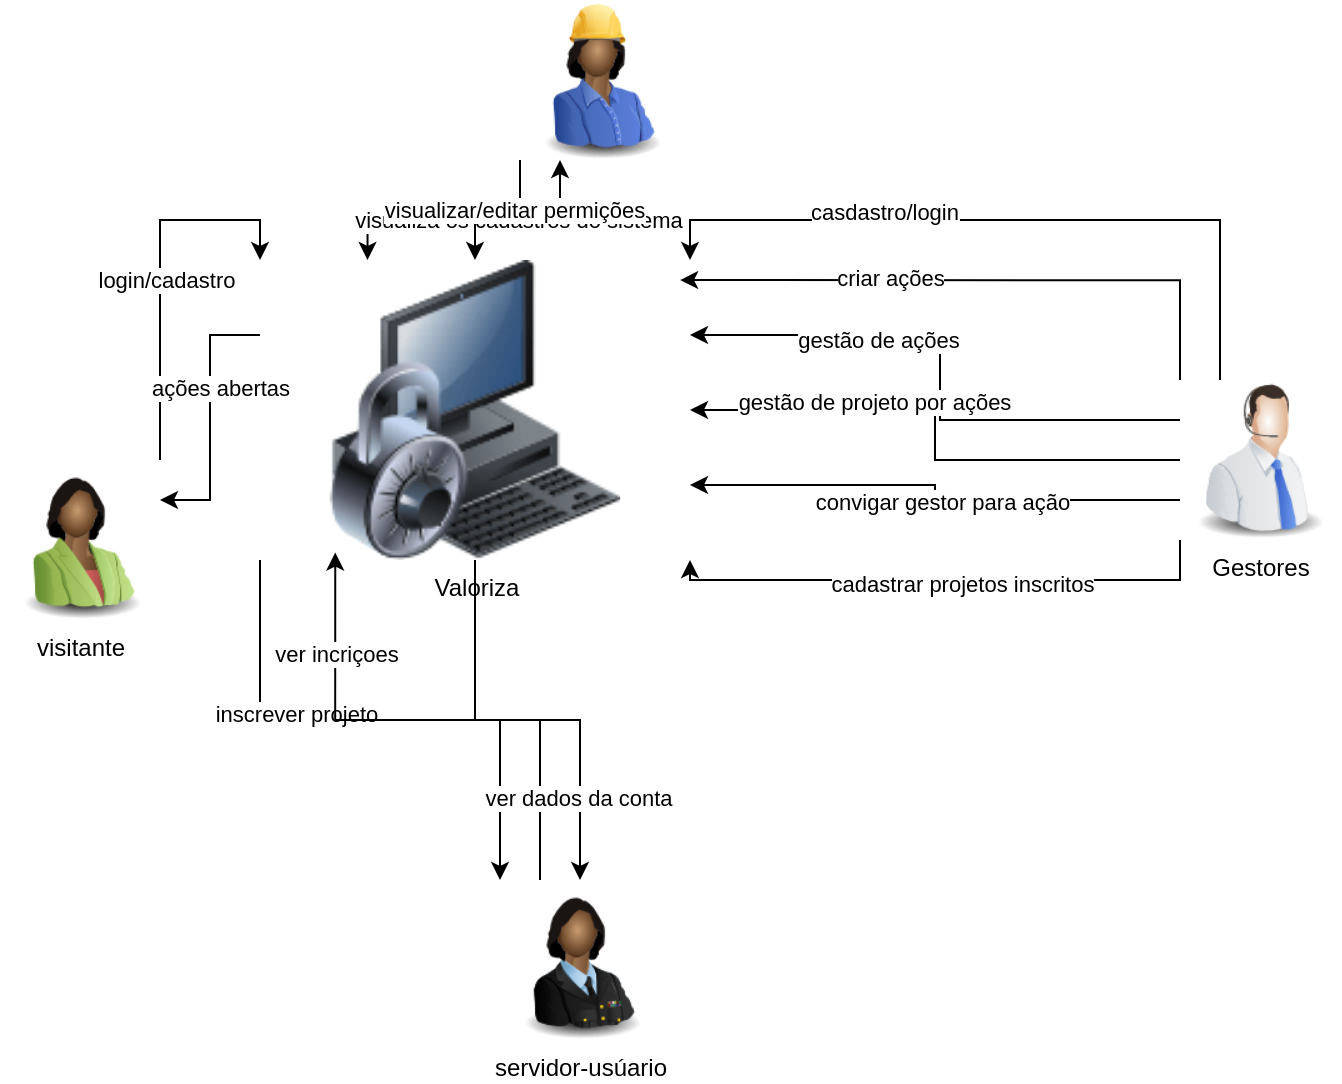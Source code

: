 <mxfile version="21.5.2" type="github">
  <diagram name="Page-1" id="FnSYKFYKJIk9WponfiXa">
    <mxGraphModel dx="1434" dy="764" grid="1" gridSize="10" guides="1" tooltips="1" connect="1" arrows="1" fold="1" page="1" pageScale="1" pageWidth="850" pageHeight="1100" math="0" shadow="0">
      <root>
        <mxCell id="0" />
        <mxCell id="1" parent="0" />
        <mxCell id="UZNenfd3J_JizV1olEOe-1" value="Valoriza" style="image;html=1;image=img/lib/clip_art/computers/Secure_System_128x128.png" vertex="1" parent="1">
          <mxGeometry x="250" y="220" width="215" height="150" as="geometry" />
        </mxCell>
        <mxCell id="UZNenfd3J_JizV1olEOe-19" style="edgeStyle=orthogonalEdgeStyle;rounded=0;orthogonalLoop=1;jettySize=auto;html=1;exitX=0;exitY=1;exitDx=0;exitDy=0;entryX=0.25;entryY=0;entryDx=0;entryDy=0;" edge="1" parent="1" source="UZNenfd3J_JizV1olEOe-2" target="UZNenfd3J_JizV1olEOe-1">
          <mxGeometry relative="1" as="geometry" />
        </mxCell>
        <mxCell id="UZNenfd3J_JizV1olEOe-20" value="&lt;font style=&quot;vertical-align: inherit;&quot;&gt;&lt;font style=&quot;vertical-align: inherit;&quot;&gt;visualiza os cadastros do sistema&lt;/font&gt;&lt;/font&gt;" style="edgeLabel;html=1;align=center;verticalAlign=middle;resizable=0;points=[];" vertex="1" connectable="0" parent="UZNenfd3J_JizV1olEOe-19">
          <mxGeometry x="-0.588" y="5" relative="1" as="geometry">
            <mxPoint as="offset" />
          </mxGeometry>
        </mxCell>
        <mxCell id="UZNenfd3J_JizV1olEOe-21" style="edgeStyle=orthogonalEdgeStyle;rounded=0;orthogonalLoop=1;jettySize=auto;html=1;exitX=0.25;exitY=1;exitDx=0;exitDy=0;entryX=0.5;entryY=0;entryDx=0;entryDy=0;startArrow=classic;startFill=1;" edge="1" parent="1" source="UZNenfd3J_JizV1olEOe-2" target="UZNenfd3J_JizV1olEOe-1">
          <mxGeometry relative="1" as="geometry" />
        </mxCell>
        <mxCell id="UZNenfd3J_JizV1olEOe-22" value="visualizar/editar permições" style="edgeLabel;html=1;align=center;verticalAlign=middle;resizable=0;points=[];" vertex="1" connectable="0" parent="UZNenfd3J_JizV1olEOe-21">
          <mxGeometry x="0.035" relative="1" as="geometry">
            <mxPoint as="offset" />
          </mxGeometry>
        </mxCell>
        <mxCell id="UZNenfd3J_JizV1olEOe-2" value="" style="image;html=1;image=img/lib/clip_art/people/Construction_Worker_Woman_Black_128x128.png" vertex="1" parent="1">
          <mxGeometry x="380" y="90" width="80" height="80" as="geometry" />
        </mxCell>
        <mxCell id="UZNenfd3J_JizV1olEOe-13" style="edgeStyle=orthogonalEdgeStyle;rounded=0;orthogonalLoop=1;jettySize=auto;html=1;exitX=0;exitY=0;exitDx=0;exitDy=0;entryX=0;entryY=1;entryDx=0;entryDy=0;startArrow=classic;startFill=1;endArrow=none;endFill=0;" edge="1" parent="1" source="UZNenfd3J_JizV1olEOe-4" target="UZNenfd3J_JizV1olEOe-1">
          <mxGeometry relative="1" as="geometry" />
        </mxCell>
        <mxCell id="UZNenfd3J_JizV1olEOe-16" value="&lt;font style=&quot;vertical-align: inherit;&quot;&gt;&lt;font style=&quot;vertical-align: inherit;&quot;&gt;inscrever projeto&lt;/font&gt;&lt;/font&gt;" style="edgeLabel;html=1;align=center;verticalAlign=middle;resizable=0;points=[];" vertex="1" connectable="0" parent="UZNenfd3J_JizV1olEOe-13">
          <mxGeometry x="0.3" y="-3" relative="1" as="geometry">
            <mxPoint as="offset" />
          </mxGeometry>
        </mxCell>
        <mxCell id="UZNenfd3J_JizV1olEOe-14" style="edgeStyle=orthogonalEdgeStyle;rounded=0;orthogonalLoop=1;jettySize=auto;html=1;exitX=0.25;exitY=0;exitDx=0;exitDy=0;entryX=0.175;entryY=0.975;entryDx=0;entryDy=0;entryPerimeter=0;" edge="1" parent="1" source="UZNenfd3J_JizV1olEOe-4" target="UZNenfd3J_JizV1olEOe-1">
          <mxGeometry relative="1" as="geometry" />
        </mxCell>
        <mxCell id="UZNenfd3J_JizV1olEOe-17" value="&lt;font style=&quot;vertical-align: inherit;&quot;&gt;&lt;font style=&quot;vertical-align: inherit;&quot;&gt;ver incriçoes&lt;/font&gt;&lt;/font&gt;" style="edgeLabel;html=1;align=center;verticalAlign=middle;resizable=0;points=[];" vertex="1" connectable="0" parent="UZNenfd3J_JizV1olEOe-14">
          <mxGeometry x="0.618" relative="1" as="geometry">
            <mxPoint as="offset" />
          </mxGeometry>
        </mxCell>
        <mxCell id="UZNenfd3J_JizV1olEOe-15" style="edgeStyle=orthogonalEdgeStyle;rounded=0;orthogonalLoop=1;jettySize=auto;html=1;exitX=0.5;exitY=0;exitDx=0;exitDy=0;entryX=0.5;entryY=1;entryDx=0;entryDy=0;startArrow=classic;startFill=1;endArrow=none;endFill=0;" edge="1" parent="1" source="UZNenfd3J_JizV1olEOe-4" target="UZNenfd3J_JizV1olEOe-1">
          <mxGeometry relative="1" as="geometry" />
        </mxCell>
        <mxCell id="UZNenfd3J_JizV1olEOe-18" value="&lt;font style=&quot;vertical-align: inherit;&quot;&gt;&lt;font style=&quot;vertical-align: inherit;&quot;&gt;ver dados da conta&lt;/font&gt;&lt;/font&gt;" style="edgeLabel;html=1;align=center;verticalAlign=middle;resizable=0;points=[];" vertex="1" connectable="0" parent="UZNenfd3J_JizV1olEOe-15">
          <mxGeometry x="-0.614" y="1" relative="1" as="geometry">
            <mxPoint as="offset" />
          </mxGeometry>
        </mxCell>
        <mxCell id="UZNenfd3J_JizV1olEOe-4" value="&lt;font style=&quot;vertical-align: inherit;&quot;&gt;&lt;font style=&quot;vertical-align: inherit;&quot;&gt;servidor-usúario&lt;/font&gt;&lt;/font&gt;" style="image;html=1;image=img/lib/clip_art/people/Military_Officer_Woman_Black_128x128.png" vertex="1" parent="1">
          <mxGeometry x="370" y="530" width="80" height="80" as="geometry" />
        </mxCell>
        <mxCell id="UZNenfd3J_JizV1olEOe-9" style="edgeStyle=orthogonalEdgeStyle;rounded=0;orthogonalLoop=1;jettySize=auto;html=1;exitX=1;exitY=0;exitDx=0;exitDy=0;entryX=0;entryY=0;entryDx=0;entryDy=0;" edge="1" parent="1" source="UZNenfd3J_JizV1olEOe-6" target="UZNenfd3J_JizV1olEOe-1">
          <mxGeometry relative="1" as="geometry" />
        </mxCell>
        <mxCell id="UZNenfd3J_JizV1olEOe-10" value="&lt;font style=&quot;vertical-align: inherit;&quot;&gt;&lt;font style=&quot;vertical-align: inherit;&quot;&gt;&lt;font style=&quot;vertical-align: inherit;&quot;&gt;&lt;font style=&quot;vertical-align: inherit;&quot;&gt;login/cadastro&lt;/font&gt;&lt;/font&gt;&lt;/font&gt;&lt;/font&gt;" style="edgeLabel;html=1;align=center;verticalAlign=middle;resizable=0;points=[];" vertex="1" connectable="0" parent="UZNenfd3J_JizV1olEOe-9">
          <mxGeometry x="-0.045" y="-3" relative="1" as="geometry">
            <mxPoint as="offset" />
          </mxGeometry>
        </mxCell>
        <mxCell id="UZNenfd3J_JizV1olEOe-11" style="edgeStyle=orthogonalEdgeStyle;rounded=0;orthogonalLoop=1;jettySize=auto;html=1;exitX=1;exitY=0.25;exitDx=0;exitDy=0;entryX=0;entryY=0.25;entryDx=0;entryDy=0;startArrow=classic;startFill=1;endArrow=none;endFill=0;" edge="1" parent="1" source="UZNenfd3J_JizV1olEOe-6" target="UZNenfd3J_JizV1olEOe-1">
          <mxGeometry relative="1" as="geometry" />
        </mxCell>
        <mxCell id="UZNenfd3J_JizV1olEOe-12" value="&lt;font style=&quot;vertical-align: inherit;&quot;&gt;&lt;font style=&quot;vertical-align: inherit;&quot;&gt;ações abertas&lt;/font&gt;&lt;/font&gt;" style="edgeLabel;html=1;align=center;verticalAlign=middle;resizable=0;points=[];" vertex="1" connectable="0" parent="UZNenfd3J_JizV1olEOe-11">
          <mxGeometry x="0.222" y="-5" relative="1" as="geometry">
            <mxPoint as="offset" />
          </mxGeometry>
        </mxCell>
        <mxCell id="UZNenfd3J_JizV1olEOe-6" value="&lt;font style=&quot;vertical-align: inherit;&quot;&gt;&lt;font style=&quot;vertical-align: inherit;&quot;&gt;visitante&lt;/font&gt;&lt;/font&gt;" style="image;html=1;image=img/lib/clip_art/people/Suit_Woman_Green_Black_128x128.png" vertex="1" parent="1">
          <mxGeometry x="120" y="320" width="80" height="80" as="geometry" />
        </mxCell>
        <mxCell id="UZNenfd3J_JizV1olEOe-23" style="edgeStyle=orthogonalEdgeStyle;rounded=0;orthogonalLoop=1;jettySize=auto;html=1;exitX=0.25;exitY=0;exitDx=0;exitDy=0;entryX=1;entryY=0;entryDx=0;entryDy=0;" edge="1" parent="1" source="UZNenfd3J_JizV1olEOe-7" target="UZNenfd3J_JizV1olEOe-1">
          <mxGeometry relative="1" as="geometry" />
        </mxCell>
        <mxCell id="UZNenfd3J_JizV1olEOe-29" value="casdastro/login" style="edgeLabel;html=1;align=center;verticalAlign=middle;resizable=0;points=[];" vertex="1" connectable="0" parent="UZNenfd3J_JizV1olEOe-23">
          <mxGeometry x="0.363" y="-4" relative="1" as="geometry">
            <mxPoint as="offset" />
          </mxGeometry>
        </mxCell>
        <mxCell id="UZNenfd3J_JizV1olEOe-24" style="edgeStyle=orthogonalEdgeStyle;rounded=0;orthogonalLoop=1;jettySize=auto;html=1;exitX=0;exitY=0.25;exitDx=0;exitDy=0;entryX=1;entryY=0.25;entryDx=0;entryDy=0;" edge="1" parent="1" source="UZNenfd3J_JizV1olEOe-7" target="UZNenfd3J_JizV1olEOe-1">
          <mxGeometry relative="1" as="geometry">
            <Array as="points">
              <mxPoint x="590" y="300" />
              <mxPoint x="590" y="258" />
            </Array>
          </mxGeometry>
        </mxCell>
        <mxCell id="UZNenfd3J_JizV1olEOe-31" value="gestão de ações" style="edgeLabel;html=1;align=center;verticalAlign=middle;resizable=0;points=[];" vertex="1" connectable="0" parent="UZNenfd3J_JizV1olEOe-24">
          <mxGeometry x="0.349" y="2" relative="1" as="geometry">
            <mxPoint as="offset" />
          </mxGeometry>
        </mxCell>
        <mxCell id="UZNenfd3J_JizV1olEOe-25" style="edgeStyle=orthogonalEdgeStyle;rounded=0;orthogonalLoop=1;jettySize=auto;html=1;exitX=0;exitY=0.5;exitDx=0;exitDy=0;entryX=1;entryY=0.5;entryDx=0;entryDy=0;" edge="1" parent="1" source="UZNenfd3J_JizV1olEOe-7" target="UZNenfd3J_JizV1olEOe-1">
          <mxGeometry relative="1" as="geometry" />
        </mxCell>
        <mxCell id="UZNenfd3J_JizV1olEOe-32" value="gestão de projeto por ações" style="edgeLabel;html=1;align=center;verticalAlign=middle;resizable=0;points=[];" vertex="1" connectable="0" parent="UZNenfd3J_JizV1olEOe-25">
          <mxGeometry x="0.318" y="-4" relative="1" as="geometry">
            <mxPoint as="offset" />
          </mxGeometry>
        </mxCell>
        <mxCell id="UZNenfd3J_JizV1olEOe-26" style="edgeStyle=orthogonalEdgeStyle;rounded=0;orthogonalLoop=1;jettySize=auto;html=1;exitX=0;exitY=0.75;exitDx=0;exitDy=0;entryX=1;entryY=0.75;entryDx=0;entryDy=0;" edge="1" parent="1" source="UZNenfd3J_JizV1olEOe-7" target="UZNenfd3J_JizV1olEOe-1">
          <mxGeometry relative="1" as="geometry" />
        </mxCell>
        <mxCell id="UZNenfd3J_JizV1olEOe-33" value="convigar gestor para ação" style="edgeLabel;html=1;align=center;verticalAlign=middle;resizable=0;points=[];" vertex="1" connectable="0" parent="UZNenfd3J_JizV1olEOe-26">
          <mxGeometry x="-0.057" y="1" relative="1" as="geometry">
            <mxPoint as="offset" />
          </mxGeometry>
        </mxCell>
        <mxCell id="UZNenfd3J_JizV1olEOe-27" style="edgeStyle=orthogonalEdgeStyle;rounded=0;orthogonalLoop=1;jettySize=auto;html=1;exitX=0;exitY=1;exitDx=0;exitDy=0;entryX=1;entryY=1;entryDx=0;entryDy=0;" edge="1" parent="1" source="UZNenfd3J_JizV1olEOe-7" target="UZNenfd3J_JizV1olEOe-1">
          <mxGeometry relative="1" as="geometry" />
        </mxCell>
        <mxCell id="UZNenfd3J_JizV1olEOe-34" value="cadastrar projetos inscritos" style="edgeLabel;html=1;align=center;verticalAlign=middle;resizable=0;points=[];" vertex="1" connectable="0" parent="UZNenfd3J_JizV1olEOe-27">
          <mxGeometry x="-0.062" y="2" relative="1" as="geometry">
            <mxPoint as="offset" />
          </mxGeometry>
        </mxCell>
        <mxCell id="UZNenfd3J_JizV1olEOe-28" style="edgeStyle=orthogonalEdgeStyle;rounded=0;orthogonalLoop=1;jettySize=auto;html=1;exitX=0;exitY=0;exitDx=0;exitDy=0;entryX=0.977;entryY=0.067;entryDx=0;entryDy=0;entryPerimeter=0;" edge="1" parent="1" source="UZNenfd3J_JizV1olEOe-7" target="UZNenfd3J_JizV1olEOe-1">
          <mxGeometry relative="1" as="geometry" />
        </mxCell>
        <mxCell id="UZNenfd3J_JizV1olEOe-30" value="criar ações" style="edgeLabel;html=1;align=center;verticalAlign=middle;resizable=0;points=[];" vertex="1" connectable="0" parent="UZNenfd3J_JizV1olEOe-28">
          <mxGeometry x="0.3" y="-1" relative="1" as="geometry">
            <mxPoint as="offset" />
          </mxGeometry>
        </mxCell>
        <mxCell id="UZNenfd3J_JizV1olEOe-7" value="Gestores" style="image;html=1;image=img/lib/clip_art/people/Telesales_Man_128x128.png" vertex="1" parent="1">
          <mxGeometry x="710" y="280" width="80" height="80" as="geometry" />
        </mxCell>
      </root>
    </mxGraphModel>
  </diagram>
</mxfile>
